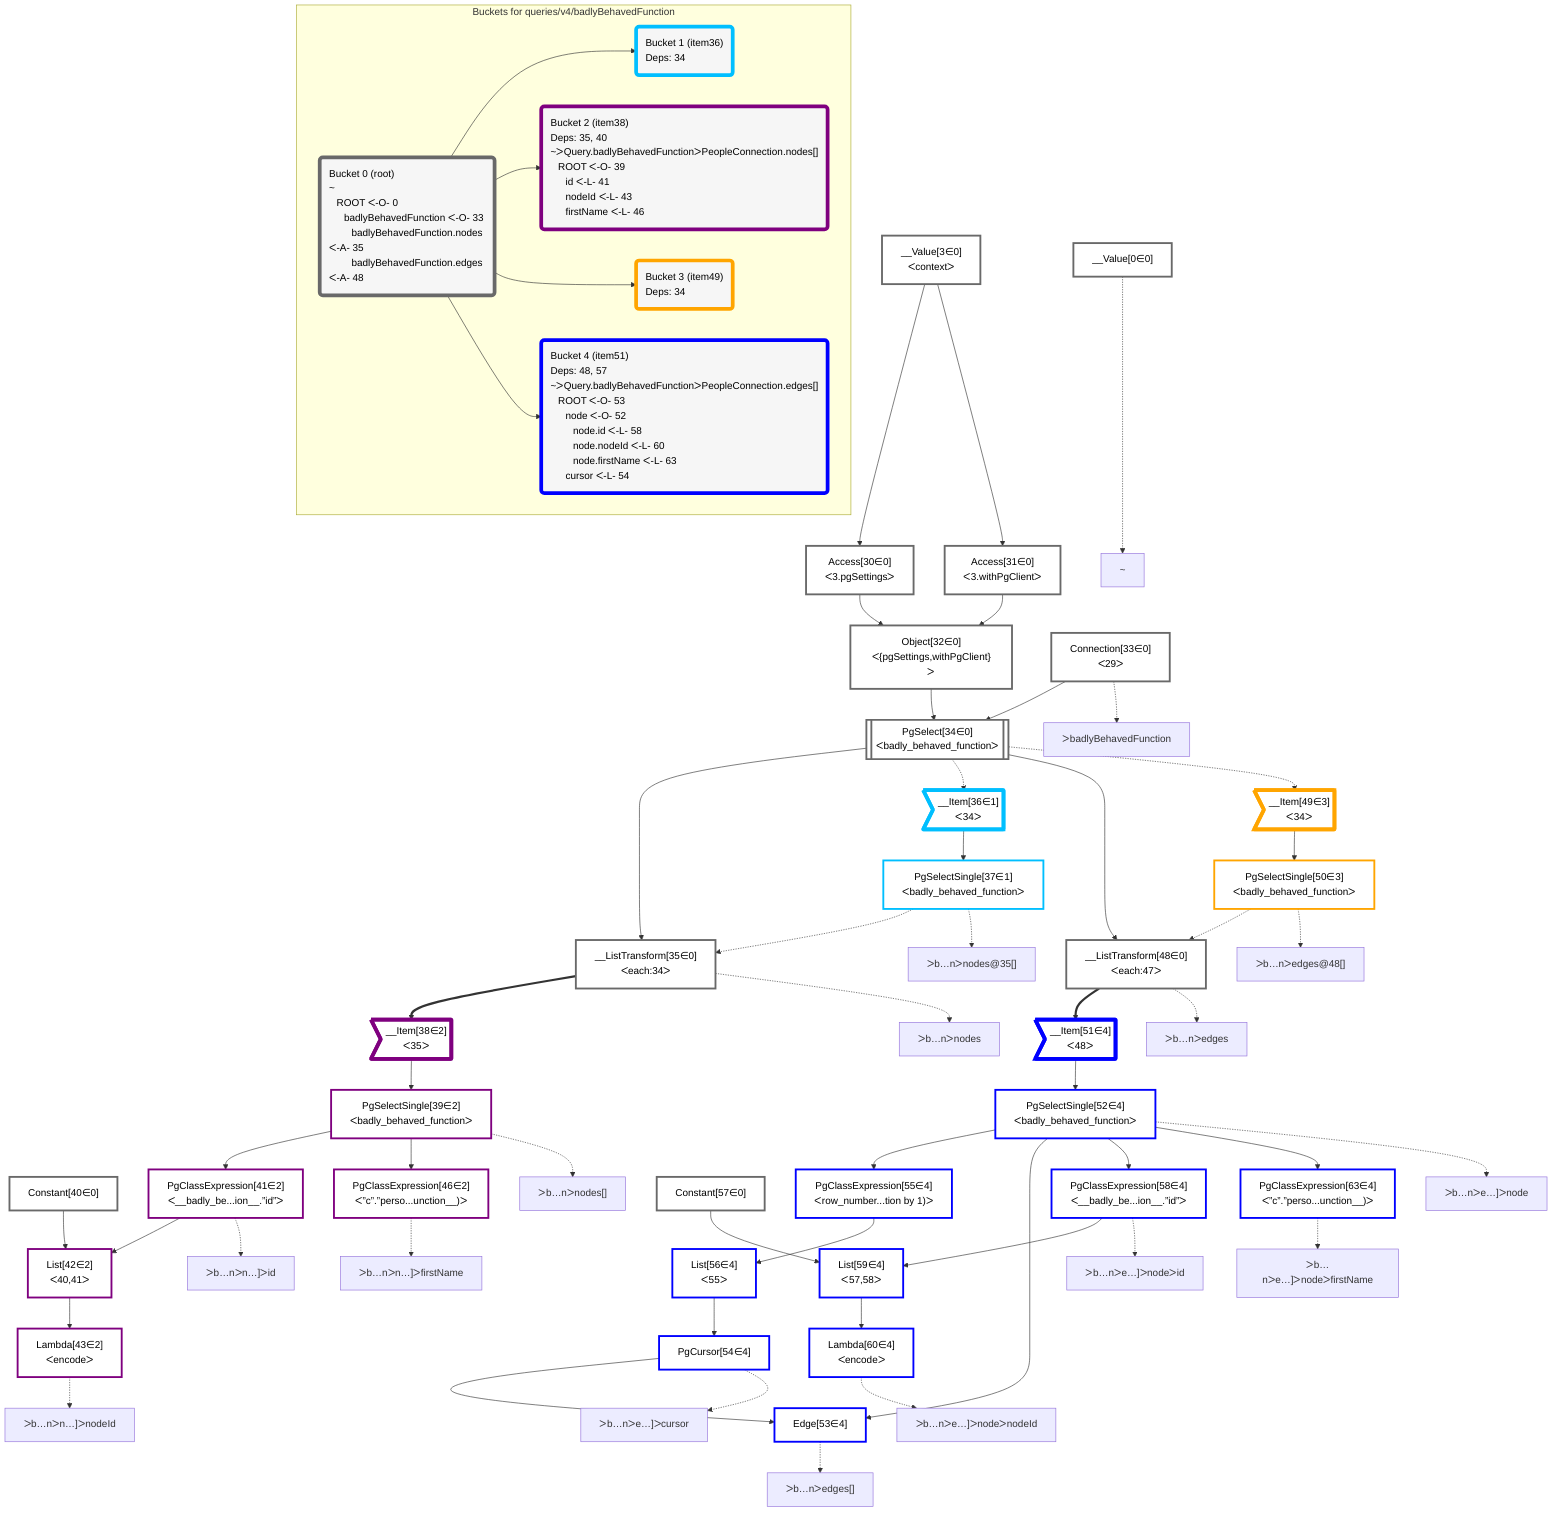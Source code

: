 graph TD
    classDef path fill:#eee,stroke:#000,color:#000
    classDef plan fill:#fff,stroke-width:3px,color:#000
    classDef itemplan fill:#fff,stroke-width:6px,color:#000
    classDef sideeffectplan fill:#f00,stroke-width:6px,color:#000
    classDef bucket fill:#f6f6f6,color:#000,stroke-width:6px,text-align:left


    %% define plans
    __Value0["__Value[0∈0]"]:::plan
    __Value3["__Value[3∈0]<br />ᐸcontextᐳ"]:::plan
    Access30["Access[30∈0]<br />ᐸ3.pgSettingsᐳ"]:::plan
    Access31["Access[31∈0]<br />ᐸ3.withPgClientᐳ"]:::plan
    Object32["Object[32∈0]<br />ᐸ{pgSettings,withPgClient}ᐳ"]:::plan
    Connection33["Connection[33∈0]<br />ᐸ29ᐳ"]:::plan
    PgSelect34[["PgSelect[34∈0]<br />ᐸbadly_behaved_functionᐳ"]]:::plan
    __ListTransform35["__ListTransform[35∈0]<br />ᐸeach:34ᐳ"]:::plan
    __Item36>"__Item[36∈1]<br />ᐸ34ᐳ"]:::itemplan
    PgSelectSingle37["PgSelectSingle[37∈1]<br />ᐸbadly_behaved_functionᐳ"]:::plan
    __Item38>"__Item[38∈2]<br />ᐸ35ᐳ"]:::itemplan
    PgSelectSingle39["PgSelectSingle[39∈2]<br />ᐸbadly_behaved_functionᐳ"]:::plan
    Constant40["Constant[40∈0]"]:::plan
    PgClassExpression41["PgClassExpression[41∈2]<br />ᐸ__badly_be...ion__.”id”ᐳ"]:::plan
    List42["List[42∈2]<br />ᐸ40,41ᐳ"]:::plan
    Lambda43["Lambda[43∈2]<br />ᐸencodeᐳ"]:::plan
    PgClassExpression46["PgClassExpression[46∈2]<br />ᐸ”c”.”perso...unction__)ᐳ"]:::plan
    __ListTransform48["__ListTransform[48∈0]<br />ᐸeach:47ᐳ"]:::plan
    __Item49>"__Item[49∈3]<br />ᐸ34ᐳ"]:::itemplan
    PgSelectSingle50["PgSelectSingle[50∈3]<br />ᐸbadly_behaved_functionᐳ"]:::plan
    __Item51>"__Item[51∈4]<br />ᐸ48ᐳ"]:::itemplan
    PgSelectSingle52["PgSelectSingle[52∈4]<br />ᐸbadly_behaved_functionᐳ"]:::plan
    PgClassExpression55["PgClassExpression[55∈4]<br />ᐸrow_number...tion by 1)ᐳ"]:::plan
    List56["List[56∈4]<br />ᐸ55ᐳ"]:::plan
    PgCursor54["PgCursor[54∈4]"]:::plan
    Edge53["Edge[53∈4]"]:::plan
    Constant57["Constant[57∈0]"]:::plan
    PgClassExpression58["PgClassExpression[58∈4]<br />ᐸ__badly_be...ion__.”id”ᐳ"]:::plan
    List59["List[59∈4]<br />ᐸ57,58ᐳ"]:::plan
    Lambda60["Lambda[60∈4]<br />ᐸencodeᐳ"]:::plan
    PgClassExpression63["PgClassExpression[63∈4]<br />ᐸ”c”.”perso...unction__)ᐳ"]:::plan

    %% plan dependencies
    __Value3 --> Access30
    __Value3 --> Access31
    Access30 & Access31 --> Object32
    Object32 & Connection33 --> PgSelect34
    PgSelect34 --> __ListTransform35
    PgSelectSingle37 -.-> __ListTransform35
    PgSelect34 -.-> __Item36
    __Item36 --> PgSelectSingle37
    __ListTransform35 ==> __Item38
    __Item38 --> PgSelectSingle39
    PgSelectSingle39 --> PgClassExpression41
    Constant40 & PgClassExpression41 --> List42
    List42 --> Lambda43
    PgSelectSingle39 --> PgClassExpression46
    PgSelect34 --> __ListTransform48
    PgSelectSingle50 -.-> __ListTransform48
    PgSelect34 -.-> __Item49
    __Item49 --> PgSelectSingle50
    __ListTransform48 ==> __Item51
    __Item51 --> PgSelectSingle52
    PgSelectSingle52 --> PgClassExpression55
    PgClassExpression55 --> List56
    List56 --> PgCursor54
    PgSelectSingle52 & PgCursor54 --> Edge53
    PgSelectSingle52 --> PgClassExpression58
    Constant57 & PgClassExpression58 --> List59
    List59 --> Lambda60
    PgSelectSingle52 --> PgClassExpression63

    %% plan-to-path relationships
    P0["~"]
    __Value0 -.-> P0
    P33["ᐳbadlyBehavedFunction"]
    Connection33 -.-> P33
    P35["ᐳb…nᐳnodes"]
    __ListTransform35 -.-> P35
    P37["ᐳb…nᐳnodes@35[]"]
    PgSelectSingle37 -.-> P37
    P39["ᐳb…nᐳnodes[]"]
    PgSelectSingle39 -.-> P39
    P41["ᐳb…nᐳn…]ᐳid"]
    PgClassExpression41 -.-> P41
    P43["ᐳb…nᐳn…]ᐳnodeId"]
    Lambda43 -.-> P43
    P46["ᐳb…nᐳn…]ᐳfirstName"]
    PgClassExpression46 -.-> P46
    P48["ᐳb…nᐳedges"]
    __ListTransform48 -.-> P48
    P50["ᐳb…nᐳedges@48[]"]
    PgSelectSingle50 -.-> P50
    P52["ᐳb…nᐳe…]ᐳnode"]
    PgSelectSingle52 -.-> P52
    P53["ᐳb…nᐳedges[]"]
    Edge53 -.-> P53
    P54["ᐳb…nᐳe…]ᐳcursor"]
    PgCursor54 -.-> P54
    P58["ᐳb…nᐳe…]ᐳnodeᐳid"]
    PgClassExpression58 -.-> P58
    P60["ᐳb…nᐳe…]ᐳnodeᐳnodeId"]
    Lambda60 -.-> P60
    P63["ᐳb…nᐳe…]ᐳnodeᐳfirstName"]
    PgClassExpression63 -.-> P63

    subgraph "Buckets for queries/v4/badlyBehavedFunction"
    Bucket0("Bucket 0 (root)<br />~<br />⠀ROOT ᐸ-O- 0<br />⠀⠀badlyBehavedFunction ᐸ-O- 33<br />⠀⠀⠀badlyBehavedFunction.nodes ᐸ-A- 35<br />⠀⠀⠀badlyBehavedFunction.edges ᐸ-A- 48"):::bucket
    classDef bucket0 stroke:#696969
    class Bucket0,__Value0,__Value3,Access30,Access31,Object32,Connection33,PgSelect34,__ListTransform35,Constant40,__ListTransform48,Constant57 bucket0
    Bucket1("Bucket 1 (item36)<br />Deps: 34"):::bucket
    classDef bucket1 stroke:#00bfff
    class Bucket1,__Item36,PgSelectSingle37 bucket1
    Bucket2("Bucket 2 (item38)<br />Deps: 35, 40<br />~ᐳQuery.badlyBehavedFunctionᐳPeopleConnection.nodes[]<br />⠀ROOT ᐸ-O- 39<br />⠀⠀id ᐸ-L- 41<br />⠀⠀nodeId ᐸ-L- 43<br />⠀⠀firstName ᐸ-L- 46"):::bucket
    classDef bucket2 stroke:#7f007f
    class Bucket2,__Item38,PgSelectSingle39,PgClassExpression41,List42,Lambda43,PgClassExpression46 bucket2
    Bucket3("Bucket 3 (item49)<br />Deps: 34"):::bucket
    classDef bucket3 stroke:#ffa500
    class Bucket3,__Item49,PgSelectSingle50 bucket3
    Bucket4("Bucket 4 (item51)<br />Deps: 48, 57<br />~ᐳQuery.badlyBehavedFunctionᐳPeopleConnection.edges[]<br />⠀ROOT ᐸ-O- 53<br />⠀⠀node ᐸ-O- 52<br />⠀⠀⠀node.id ᐸ-L- 58<br />⠀⠀⠀node.nodeId ᐸ-L- 60<br />⠀⠀⠀node.firstName ᐸ-L- 63<br />⠀⠀cursor ᐸ-L- 54"):::bucket
    classDef bucket4 stroke:#0000ff
    class Bucket4,__Item51,PgSelectSingle52,Edge53,PgCursor54,PgClassExpression55,List56,PgClassExpression58,List59,Lambda60,PgClassExpression63 bucket4
    Bucket0 --> Bucket1 & Bucket2 & Bucket3 & Bucket4
    end